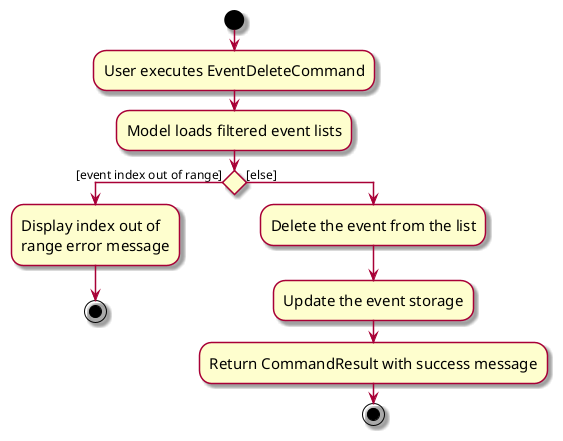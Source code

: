 @startuml
skin rose
skinparam ActivityFontSize 15
skinparam ArrowFontSize 12
start
:User executes EventDeleteCommand;
:Model loads filtered event lists;

'Since the beta syntax does not support placing the condition outside the
'diamond we place it as the true branch instead.

if () then ([event index out of range])
    :Display index out of
    range error message;
    stop
else ([else])
    :Delete the event from the list;
    :Update the event storage;
    :Return CommandResult with success message;
    stop
endif
@enduml
